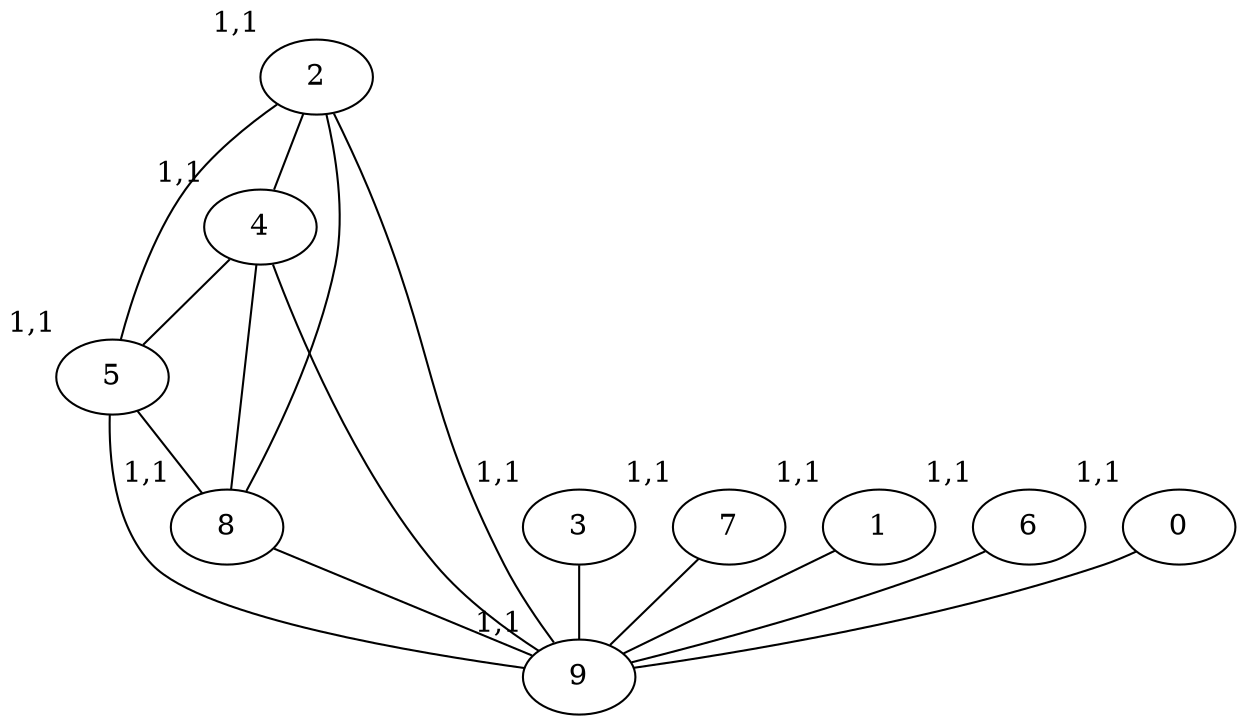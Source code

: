 graph G {
5 [xlabel="1,1"];
5 -- 8;
5 -- 9;
4 [xlabel="1,1"];
4 -- 5;
4 -- 8;
4 -- 9;
2 [xlabel="1,1"];
2 -- 5;
2 -- 4;
2 -- 8;
2 -- 9;
8 [xlabel="1,1"];
8 -- 9;
9 [xlabel="1,1"];
3 [xlabel="1,1"];
3 -- 9;
7 [xlabel="1,1"];
7 -- 9;
1 [xlabel="1,1"];
1 -- 9;
6 [xlabel="1,1"];
6 -- 9;
0 [xlabel="1,1"];
0 -- 9;
}